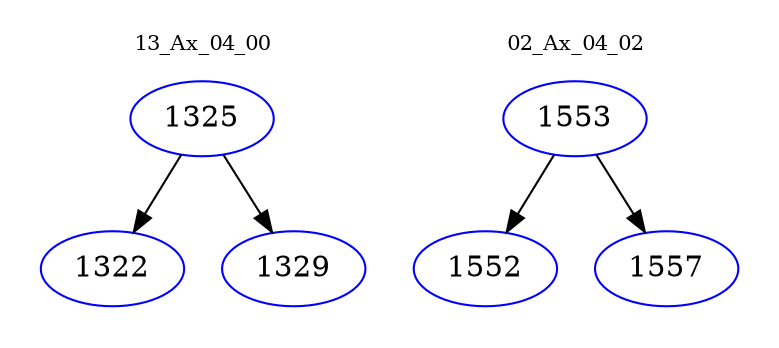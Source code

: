 digraph{
subgraph cluster_0 {
color = white
label = "13_Ax_04_00";
fontsize=10;
T0_1325 [label="1325", color="blue"]
T0_1325 -> T0_1322 [color="black"]
T0_1322 [label="1322", color="blue"]
T0_1325 -> T0_1329 [color="black"]
T0_1329 [label="1329", color="blue"]
}
subgraph cluster_1 {
color = white
label = "02_Ax_04_02";
fontsize=10;
T1_1553 [label="1553", color="blue"]
T1_1553 -> T1_1552 [color="black"]
T1_1552 [label="1552", color="blue"]
T1_1553 -> T1_1557 [color="black"]
T1_1557 [label="1557", color="blue"]
}
}
